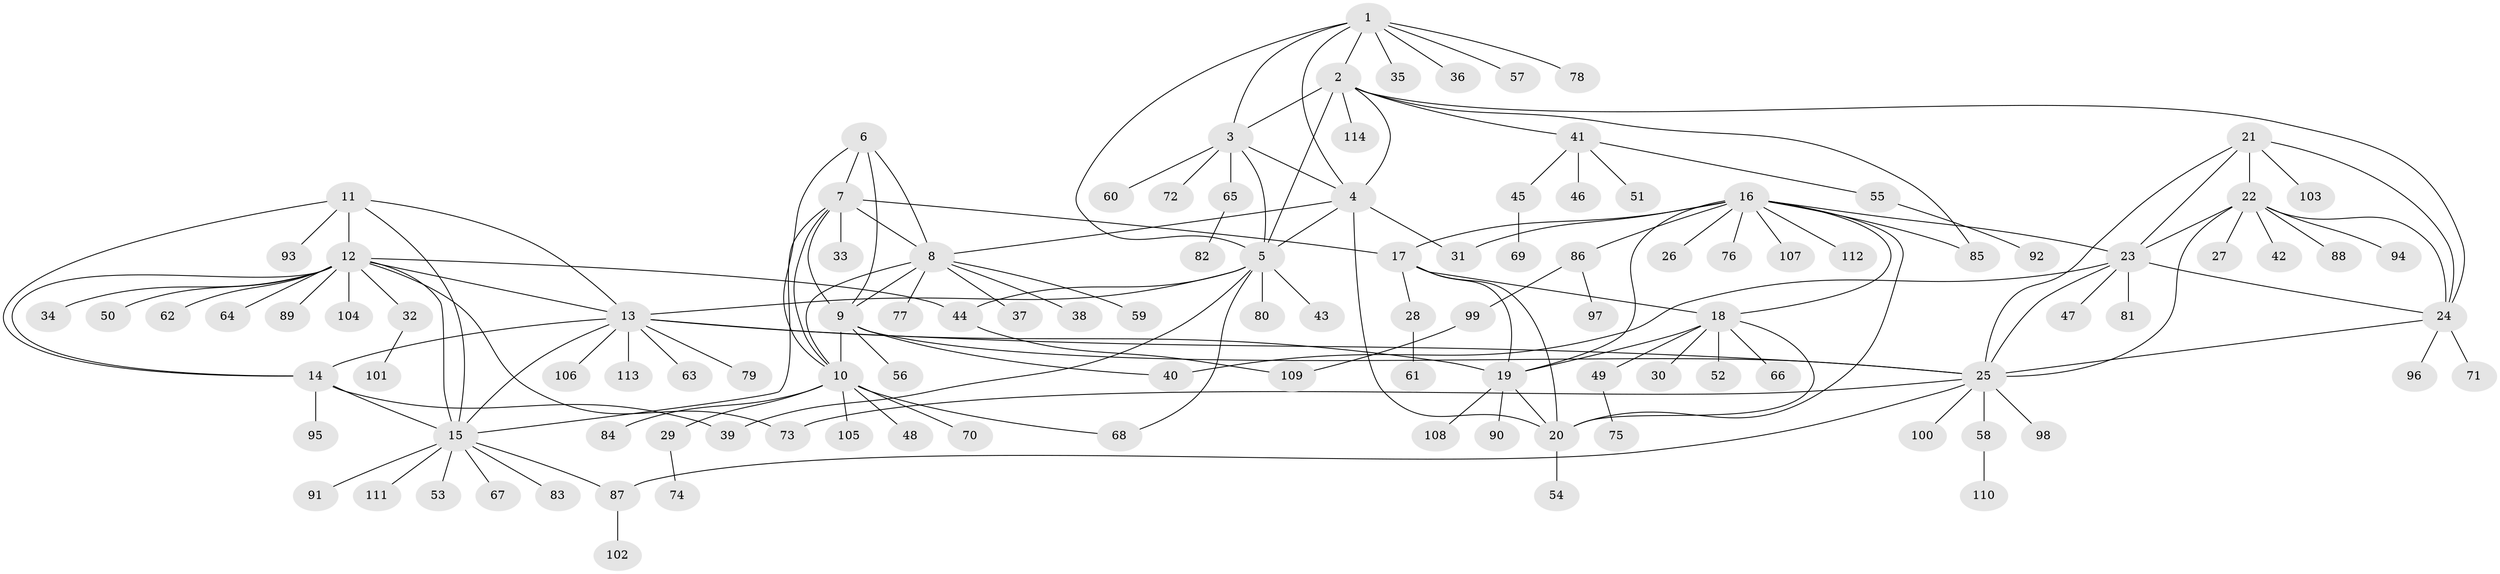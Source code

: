 // coarse degree distribution, {9: 0.03296703296703297, 11: 0.054945054945054944, 6: 0.02197802197802198, 7: 0.03296703296703297, 15: 0.01098901098901099, 5: 0.01098901098901099, 8: 0.01098901098901099, 4: 0.03296703296703297, 1: 0.6593406593406593, 2: 0.0989010989010989, 3: 0.03296703296703297}
// Generated by graph-tools (version 1.1) at 2025/24/03/03/25 07:24:18]
// undirected, 114 vertices, 158 edges
graph export_dot {
graph [start="1"]
  node [color=gray90,style=filled];
  1;
  2;
  3;
  4;
  5;
  6;
  7;
  8;
  9;
  10;
  11;
  12;
  13;
  14;
  15;
  16;
  17;
  18;
  19;
  20;
  21;
  22;
  23;
  24;
  25;
  26;
  27;
  28;
  29;
  30;
  31;
  32;
  33;
  34;
  35;
  36;
  37;
  38;
  39;
  40;
  41;
  42;
  43;
  44;
  45;
  46;
  47;
  48;
  49;
  50;
  51;
  52;
  53;
  54;
  55;
  56;
  57;
  58;
  59;
  60;
  61;
  62;
  63;
  64;
  65;
  66;
  67;
  68;
  69;
  70;
  71;
  72;
  73;
  74;
  75;
  76;
  77;
  78;
  79;
  80;
  81;
  82;
  83;
  84;
  85;
  86;
  87;
  88;
  89;
  90;
  91;
  92;
  93;
  94;
  95;
  96;
  97;
  98;
  99;
  100;
  101;
  102;
  103;
  104;
  105;
  106;
  107;
  108;
  109;
  110;
  111;
  112;
  113;
  114;
  1 -- 2;
  1 -- 3;
  1 -- 4;
  1 -- 5;
  1 -- 35;
  1 -- 36;
  1 -- 57;
  1 -- 78;
  2 -- 3;
  2 -- 4;
  2 -- 5;
  2 -- 24;
  2 -- 41;
  2 -- 85;
  2 -- 114;
  3 -- 4;
  3 -- 5;
  3 -- 60;
  3 -- 65;
  3 -- 72;
  4 -- 5;
  4 -- 8;
  4 -- 20;
  4 -- 31;
  5 -- 13;
  5 -- 39;
  5 -- 43;
  5 -- 44;
  5 -- 68;
  5 -- 80;
  6 -- 7;
  6 -- 8;
  6 -- 9;
  6 -- 10;
  7 -- 8;
  7 -- 9;
  7 -- 10;
  7 -- 15;
  7 -- 17;
  7 -- 33;
  8 -- 9;
  8 -- 10;
  8 -- 37;
  8 -- 38;
  8 -- 59;
  8 -- 77;
  9 -- 10;
  9 -- 25;
  9 -- 40;
  9 -- 56;
  10 -- 29;
  10 -- 48;
  10 -- 68;
  10 -- 70;
  10 -- 84;
  10 -- 105;
  11 -- 12;
  11 -- 13;
  11 -- 14;
  11 -- 15;
  11 -- 93;
  12 -- 13;
  12 -- 14;
  12 -- 15;
  12 -- 32;
  12 -- 34;
  12 -- 44;
  12 -- 50;
  12 -- 62;
  12 -- 64;
  12 -- 73;
  12 -- 89;
  12 -- 104;
  13 -- 14;
  13 -- 15;
  13 -- 19;
  13 -- 25;
  13 -- 63;
  13 -- 79;
  13 -- 106;
  13 -- 113;
  14 -- 15;
  14 -- 39;
  14 -- 95;
  15 -- 53;
  15 -- 67;
  15 -- 83;
  15 -- 87;
  15 -- 91;
  15 -- 111;
  16 -- 17;
  16 -- 18;
  16 -- 19;
  16 -- 20;
  16 -- 23;
  16 -- 26;
  16 -- 31;
  16 -- 76;
  16 -- 85;
  16 -- 86;
  16 -- 107;
  16 -- 112;
  17 -- 18;
  17 -- 19;
  17 -- 20;
  17 -- 28;
  18 -- 19;
  18 -- 20;
  18 -- 30;
  18 -- 49;
  18 -- 52;
  18 -- 66;
  19 -- 20;
  19 -- 90;
  19 -- 108;
  20 -- 54;
  21 -- 22;
  21 -- 23;
  21 -- 24;
  21 -- 25;
  21 -- 103;
  22 -- 23;
  22 -- 24;
  22 -- 25;
  22 -- 27;
  22 -- 42;
  22 -- 88;
  22 -- 94;
  23 -- 24;
  23 -- 25;
  23 -- 40;
  23 -- 47;
  23 -- 81;
  24 -- 25;
  24 -- 71;
  24 -- 96;
  25 -- 58;
  25 -- 73;
  25 -- 87;
  25 -- 98;
  25 -- 100;
  28 -- 61;
  29 -- 74;
  32 -- 101;
  41 -- 45;
  41 -- 46;
  41 -- 51;
  41 -- 55;
  44 -- 109;
  45 -- 69;
  49 -- 75;
  55 -- 92;
  58 -- 110;
  65 -- 82;
  86 -- 97;
  86 -- 99;
  87 -- 102;
  99 -- 109;
}

